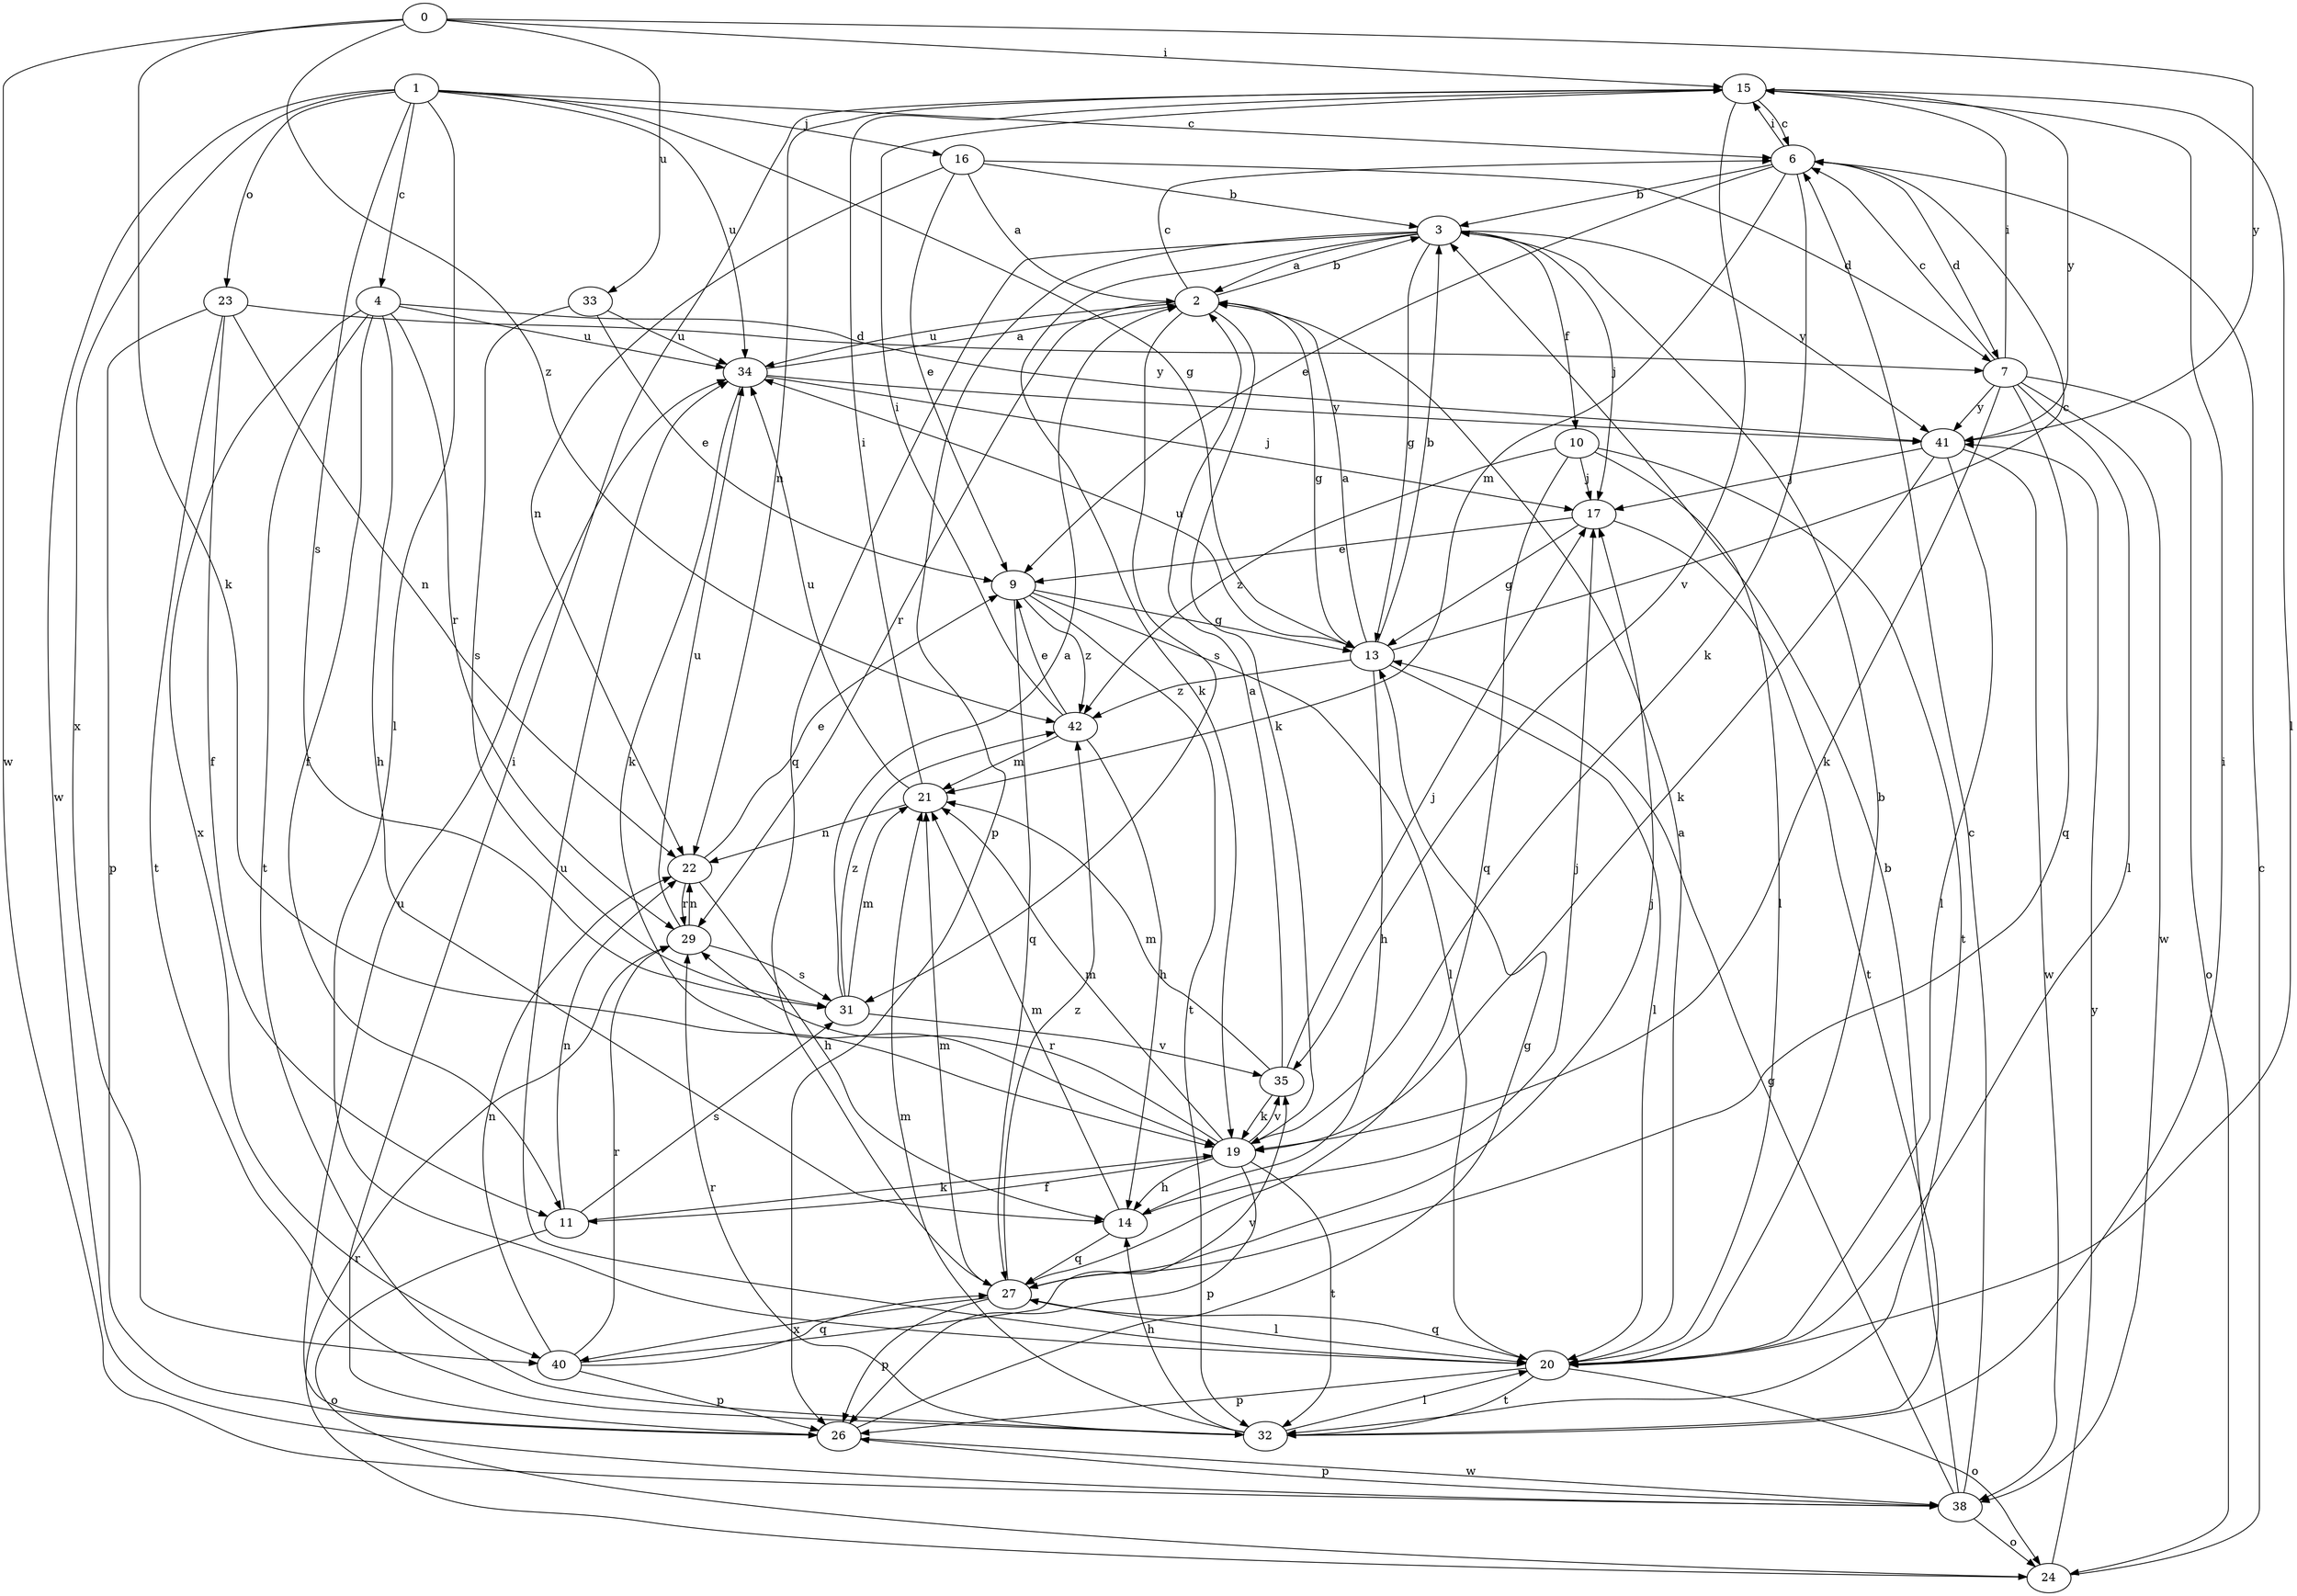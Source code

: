 strict digraph  {
0;
1;
2;
3;
4;
6;
7;
9;
10;
11;
13;
14;
15;
16;
17;
19;
20;
21;
22;
23;
24;
26;
27;
29;
31;
32;
33;
34;
35;
38;
40;
41;
42;
0 -> 15  [label=i];
0 -> 19  [label=k];
0 -> 33  [label=u];
0 -> 38  [label=w];
0 -> 41  [label=y];
0 -> 42  [label=z];
1 -> 4  [label=c];
1 -> 6  [label=c];
1 -> 13  [label=g];
1 -> 16  [label=j];
1 -> 20  [label=l];
1 -> 23  [label=o];
1 -> 31  [label=s];
1 -> 34  [label=u];
1 -> 38  [label=w];
1 -> 40  [label=x];
2 -> 3  [label=b];
2 -> 6  [label=c];
2 -> 13  [label=g];
2 -> 19  [label=k];
2 -> 29  [label=r];
2 -> 31  [label=s];
2 -> 34  [label=u];
3 -> 2  [label=a];
3 -> 10  [label=f];
3 -> 13  [label=g];
3 -> 17  [label=j];
3 -> 19  [label=k];
3 -> 26  [label=p];
3 -> 27  [label=q];
3 -> 41  [label=y];
4 -> 11  [label=f];
4 -> 14  [label=h];
4 -> 29  [label=r];
4 -> 32  [label=t];
4 -> 34  [label=u];
4 -> 40  [label=x];
4 -> 41  [label=y];
6 -> 3  [label=b];
6 -> 7  [label=d];
6 -> 9  [label=e];
6 -> 15  [label=i];
6 -> 19  [label=k];
6 -> 21  [label=m];
7 -> 6  [label=c];
7 -> 15  [label=i];
7 -> 19  [label=k];
7 -> 20  [label=l];
7 -> 24  [label=o];
7 -> 27  [label=q];
7 -> 38  [label=w];
7 -> 41  [label=y];
9 -> 13  [label=g];
9 -> 20  [label=l];
9 -> 27  [label=q];
9 -> 32  [label=t];
9 -> 42  [label=z];
10 -> 17  [label=j];
10 -> 20  [label=l];
10 -> 27  [label=q];
10 -> 32  [label=t];
10 -> 42  [label=z];
11 -> 19  [label=k];
11 -> 22  [label=n];
11 -> 24  [label=o];
11 -> 31  [label=s];
13 -> 2  [label=a];
13 -> 3  [label=b];
13 -> 6  [label=c];
13 -> 14  [label=h];
13 -> 20  [label=l];
13 -> 34  [label=u];
13 -> 42  [label=z];
14 -> 17  [label=j];
14 -> 21  [label=m];
14 -> 27  [label=q];
15 -> 6  [label=c];
15 -> 20  [label=l];
15 -> 22  [label=n];
15 -> 35  [label=v];
15 -> 41  [label=y];
16 -> 2  [label=a];
16 -> 3  [label=b];
16 -> 7  [label=d];
16 -> 9  [label=e];
16 -> 22  [label=n];
17 -> 9  [label=e];
17 -> 13  [label=g];
17 -> 32  [label=t];
19 -> 11  [label=f];
19 -> 14  [label=h];
19 -> 21  [label=m];
19 -> 26  [label=p];
19 -> 29  [label=r];
19 -> 32  [label=t];
19 -> 35  [label=v];
20 -> 2  [label=a];
20 -> 3  [label=b];
20 -> 24  [label=o];
20 -> 26  [label=p];
20 -> 27  [label=q];
20 -> 32  [label=t];
20 -> 34  [label=u];
21 -> 15  [label=i];
21 -> 22  [label=n];
21 -> 34  [label=u];
22 -> 9  [label=e];
22 -> 14  [label=h];
22 -> 29  [label=r];
23 -> 7  [label=d];
23 -> 11  [label=f];
23 -> 22  [label=n];
23 -> 26  [label=p];
23 -> 32  [label=t];
24 -> 6  [label=c];
24 -> 29  [label=r];
24 -> 41  [label=y];
26 -> 13  [label=g];
26 -> 15  [label=i];
26 -> 34  [label=u];
26 -> 38  [label=w];
27 -> 17  [label=j];
27 -> 20  [label=l];
27 -> 21  [label=m];
27 -> 26  [label=p];
27 -> 40  [label=x];
27 -> 42  [label=z];
29 -> 22  [label=n];
29 -> 31  [label=s];
29 -> 34  [label=u];
31 -> 2  [label=a];
31 -> 21  [label=m];
31 -> 35  [label=v];
31 -> 42  [label=z];
32 -> 14  [label=h];
32 -> 15  [label=i];
32 -> 20  [label=l];
32 -> 21  [label=m];
32 -> 29  [label=r];
33 -> 9  [label=e];
33 -> 31  [label=s];
33 -> 34  [label=u];
34 -> 2  [label=a];
34 -> 17  [label=j];
34 -> 19  [label=k];
34 -> 41  [label=y];
35 -> 2  [label=a];
35 -> 17  [label=j];
35 -> 19  [label=k];
35 -> 21  [label=m];
38 -> 3  [label=b];
38 -> 6  [label=c];
38 -> 13  [label=g];
38 -> 24  [label=o];
38 -> 26  [label=p];
40 -> 22  [label=n];
40 -> 26  [label=p];
40 -> 27  [label=q];
40 -> 29  [label=r];
40 -> 35  [label=v];
41 -> 17  [label=j];
41 -> 19  [label=k];
41 -> 20  [label=l];
41 -> 38  [label=w];
42 -> 9  [label=e];
42 -> 14  [label=h];
42 -> 15  [label=i];
42 -> 21  [label=m];
}
